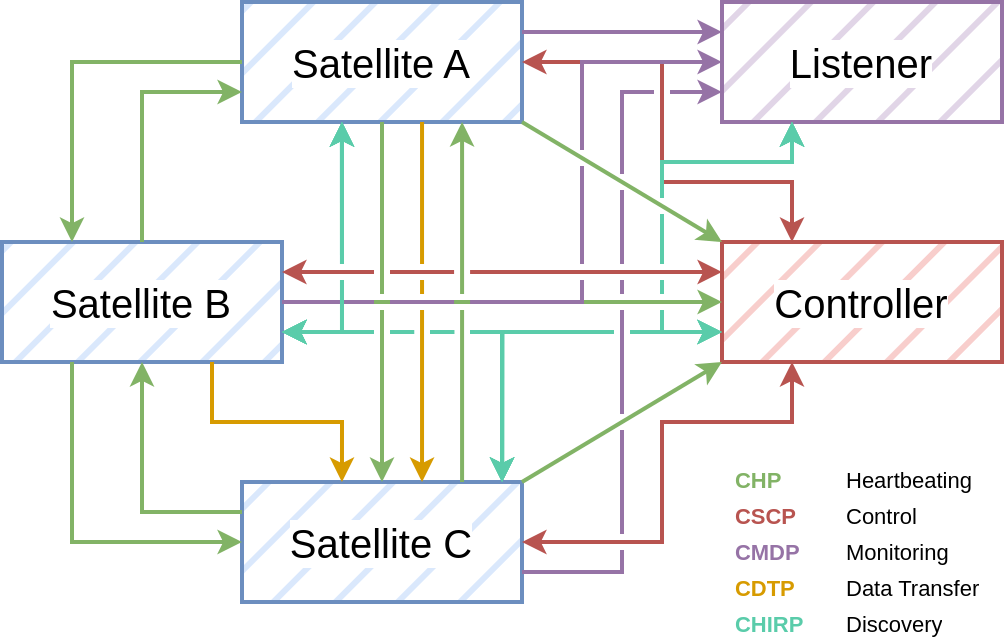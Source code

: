<mxfile version="24.9.1">
  <diagram name="Page-1" id="BqL3keySgc6t3MuOOJZP">
    <mxGraphModel dx="759" dy="382" grid="1" gridSize="10" guides="1" tooltips="1" connect="1" arrows="1" fold="1" page="1" pageScale="1" pageWidth="560" pageHeight="360" math="0" shadow="0">
      <root>
        <mxCell id="0" />
        <mxCell id="1" style="locked=1;" parent="0" />
        <object label="Satellites" id="xeswV9jp_O2CNcTLCLhd-55">
          <mxCell style="locked=1;" parent="0" />
        </object>
        <mxCell id="xeswV9jp_O2CNcTLCLhd-56" value="" style="group" parent="xeswV9jp_O2CNcTLCLhd-55" vertex="1" connectable="0">
          <mxGeometry x="150" y="30" width="140" height="60" as="geometry" />
        </mxCell>
        <mxCell id="xeswV9jp_O2CNcTLCLhd-57" value="" style="rounded=0;whiteSpace=wrap;html=1;strokeWidth=2;fillWeight=4;hachureGap=8;hachureAngle=45;fillColor=#dae8fc;shadow=0;glass=0;fillStyle=hatch;strokeColor=#6c8ebf;fixDash=0;" parent="xeswV9jp_O2CNcTLCLhd-56" vertex="1">
          <mxGeometry width="140" height="60" as="geometry" />
        </mxCell>
        <mxCell id="xeswV9jp_O2CNcTLCLhd-58" value="&lt;font style=&quot;font-size: 20px;&quot;&gt;Satellite A&lt;br&gt;&lt;/font&gt;" style="text;strokeColor=none;align=center;fillColor=none;html=1;verticalAlign=middle;whiteSpace=wrap;rounded=0;labelBackgroundColor=default;labelBorderColor=none;textShadow=0;movable=1;resizable=1;rotatable=1;deletable=1;editable=1;locked=0;connectable=1;" parent="xeswV9jp_O2CNcTLCLhd-56" vertex="1">
          <mxGeometry x="16.333" y="15" width="107.333" height="30" as="geometry" />
        </mxCell>
        <mxCell id="xeswV9jp_O2CNcTLCLhd-59" value="" style="group" parent="xeswV9jp_O2CNcTLCLhd-55" vertex="1" connectable="0">
          <mxGeometry x="150" y="270" width="140" height="60" as="geometry" />
        </mxCell>
        <mxCell id="xeswV9jp_O2CNcTLCLhd-60" value="" style="rounded=0;whiteSpace=wrap;html=1;strokeWidth=2;fillWeight=4;hachureGap=8;hachureAngle=45;fillColor=#dae8fc;shadow=0;glass=0;fillStyle=hatch;strokeColor=#6c8ebf;fixDash=0;" parent="xeswV9jp_O2CNcTLCLhd-59" vertex="1">
          <mxGeometry width="140" height="60" as="geometry" />
        </mxCell>
        <mxCell id="xeswV9jp_O2CNcTLCLhd-61" value="&lt;font style=&quot;font-size: 20px;&quot;&gt;Satellite C&lt;br&gt;&lt;/font&gt;" style="text;strokeColor=none;align=center;fillColor=none;html=1;verticalAlign=middle;whiteSpace=wrap;rounded=0;labelBackgroundColor=default;labelBorderColor=none;textShadow=0;movable=1;resizable=1;rotatable=1;deletable=1;editable=1;locked=0;connectable=1;" parent="xeswV9jp_O2CNcTLCLhd-59" vertex="1">
          <mxGeometry x="16.333" y="15" width="107.333" height="30" as="geometry" />
        </mxCell>
        <mxCell id="xeswV9jp_O2CNcTLCLhd-67" value="" style="group" parent="xeswV9jp_O2CNcTLCLhd-55" vertex="1" connectable="0">
          <mxGeometry x="30" y="150" width="140" height="60" as="geometry" />
        </mxCell>
        <mxCell id="xeswV9jp_O2CNcTLCLhd-68" value="" style="rounded=0;whiteSpace=wrap;html=1;strokeWidth=2;fillWeight=4;hachureGap=8;hachureAngle=45;fillColor=#dae8fc;shadow=0;glass=0;fillStyle=hatch;strokeColor=#6c8ebf;fixDash=0;" parent="xeswV9jp_O2CNcTLCLhd-67" vertex="1">
          <mxGeometry width="140" height="60" as="geometry" />
        </mxCell>
        <mxCell id="xeswV9jp_O2CNcTLCLhd-69" value="&lt;font style=&quot;font-size: 20px;&quot;&gt;Satellite B&lt;br&gt;&lt;/font&gt;" style="text;strokeColor=none;align=center;fillColor=none;html=1;verticalAlign=middle;whiteSpace=wrap;rounded=0;labelBackgroundColor=default;labelBorderColor=none;textShadow=0;movable=1;resizable=1;rotatable=1;deletable=1;editable=1;locked=0;connectable=1;" parent="xeswV9jp_O2CNcTLCLhd-67" vertex="1">
          <mxGeometry x="16.333" y="15" width="107.333" height="30" as="geometry" />
        </mxCell>
        <mxCell id="xeswV9jp_O2CNcTLCLhd-87" value="Controller" style="locked=1;" parent="0" />
        <mxCell id="xeswV9jp_O2CNcTLCLhd-88" value="" style="group;fillColor=none;strokeColor=#b85450;" parent="xeswV9jp_O2CNcTLCLhd-87" vertex="1" connectable="0">
          <mxGeometry x="390" y="150" width="140" height="60" as="geometry" />
        </mxCell>
        <mxCell id="xeswV9jp_O2CNcTLCLhd-89" value="" style="rounded=0;whiteSpace=wrap;html=1;strokeWidth=2;fillWeight=4;hachureGap=8;hachureAngle=45;fillColor=#f8cecc;shadow=0;glass=0;fillStyle=hatch;strokeColor=#b85450;fixDash=0;" parent="xeswV9jp_O2CNcTLCLhd-88" vertex="1">
          <mxGeometry width="140" height="60" as="geometry" />
        </mxCell>
        <mxCell id="xeswV9jp_O2CNcTLCLhd-90" value="&lt;font style=&quot;font-size: 20px;&quot;&gt;Controller&lt;br&gt;&lt;/font&gt;" style="text;strokeColor=none;align=center;fillColor=none;html=1;verticalAlign=middle;whiteSpace=wrap;rounded=0;labelBackgroundColor=default;labelBorderColor=none;textShadow=0;movable=1;resizable=1;rotatable=1;deletable=1;editable=1;locked=0;connectable=1;" parent="xeswV9jp_O2CNcTLCLhd-88" vertex="1">
          <mxGeometry x="16.333" y="15" width="107.333" height="30" as="geometry" />
        </mxCell>
        <mxCell id="Gijpo5K5FCFng6KiPu0B-9" value="Legend" style="locked=1;" parent="0" />
        <mxCell id="Gijpo5K5FCFng6KiPu0B-37" value="" style="shape=table;startSize=10;container=1;collapsible=0;childLayout=tableLayout;fontFamily=Helvetica;fontSize=11;fontColor=default;labelBackgroundColor=none;strokeColor=none;align=left;fillStyle=solid;" vertex="1" parent="Gijpo5K5FCFng6KiPu0B-9">
          <mxGeometry x="370" y="250" width="160" height="100" as="geometry" />
        </mxCell>
        <mxCell id="Gijpo5K5FCFng6KiPu0B-38" value="" style="shape=tableRow;horizontal=0;startSize=0;swimlaneHead=0;swimlaneBody=0;strokeColor=inherit;top=0;left=0;bottom=0;right=0;collapsible=0;dropTarget=0;fillColor=none;points=[[0,0.5],[1,0.5]];portConstraint=eastwest;fontFamily=Helvetica;fontSize=11;fontColor=default;labelBackgroundColor=default;" vertex="1" parent="Gijpo5K5FCFng6KiPu0B-37">
          <mxGeometry y="10" width="160" height="18" as="geometry" />
        </mxCell>
        <mxCell id="Gijpo5K5FCFng6KiPu0B-39" value="&lt;div align=&quot;left&quot;&gt;&lt;span style=&quot;white-space: pre;&quot;&gt;&#x9;&lt;/span&gt;CHP&lt;/div&gt;" style="shape=partialRectangle;html=1;whiteSpace=wrap;connectable=0;strokeColor=inherit;overflow=hidden;fillColor=default;top=0;left=0;bottom=0;right=0;pointerEvents=1;fontFamily=Helvetica;fontSize=11;fontColor=#82B366;labelBackgroundColor=none;align=left;fillStyle=solid;fontStyle=1" vertex="1" parent="Gijpo5K5FCFng6KiPu0B-38">
          <mxGeometry width="80" height="18" as="geometry">
            <mxRectangle width="80" height="18" as="alternateBounds" />
          </mxGeometry>
        </mxCell>
        <mxCell id="Gijpo5K5FCFng6KiPu0B-40" value="Heartbeating" style="shape=partialRectangle;connectable=0;strokeColor=inherit;overflow=hidden;fillColor=default;top=0;left=0;bottom=0;right=0;pointerEvents=1;fontFamily=Helvetica;fontSize=11;fontColor=default;labelBackgroundColor=default;align=left;fillStyle=solid;whiteSpace=wrap;html=1;verticalAlign=bottom;" vertex="1" parent="Gijpo5K5FCFng6KiPu0B-38">
          <mxGeometry x="80" width="80" height="18" as="geometry">
            <mxRectangle width="80" height="18" as="alternateBounds" />
          </mxGeometry>
        </mxCell>
        <mxCell id="Gijpo5K5FCFng6KiPu0B-41" value="" style="shape=tableRow;horizontal=0;startSize=0;swimlaneHead=0;swimlaneBody=0;strokeColor=inherit;top=0;left=0;bottom=0;right=0;collapsible=0;dropTarget=0;fillColor=none;points=[[0,0.5],[1,0.5]];portConstraint=eastwest;fontFamily=Helvetica;fontSize=11;fontColor=default;labelBackgroundColor=default;verticalAlign=bottom;" vertex="1" parent="Gijpo5K5FCFng6KiPu0B-37">
          <mxGeometry y="28" width="160" height="18" as="geometry" />
        </mxCell>
        <mxCell id="Gijpo5K5FCFng6KiPu0B-42" value="&lt;div align=&quot;left&quot;&gt;&lt;span style=&quot;white-space: pre;&quot;&gt;&#x9;&lt;/span&gt;CSCP&lt;/div&gt;" style="shape=partialRectangle;html=1;whiteSpace=wrap;connectable=0;strokeColor=inherit;overflow=hidden;fillColor=default;top=0;left=0;bottom=0;right=0;pointerEvents=1;fontFamily=Helvetica;fontSize=11;fontColor=#B85450;labelBackgroundColor=none;align=left;fillStyle=solid;fontStyle=1" vertex="1" parent="Gijpo5K5FCFng6KiPu0B-41">
          <mxGeometry width="80" height="18" as="geometry">
            <mxRectangle width="80" height="18" as="alternateBounds" />
          </mxGeometry>
        </mxCell>
        <mxCell id="Gijpo5K5FCFng6KiPu0B-43" value="Control" style="shape=partialRectangle;html=1;whiteSpace=wrap;connectable=0;strokeColor=inherit;overflow=hidden;fillColor=default;top=0;left=0;bottom=0;right=0;pointerEvents=1;fontFamily=Helvetica;fontSize=11;fontColor=default;labelBackgroundColor=default;align=left;fillStyle=solid;" vertex="1" parent="Gijpo5K5FCFng6KiPu0B-41">
          <mxGeometry x="80" width="80" height="18" as="geometry">
            <mxRectangle width="80" height="18" as="alternateBounds" />
          </mxGeometry>
        </mxCell>
        <mxCell id="Gijpo5K5FCFng6KiPu0B-44" value="" style="shape=tableRow;horizontal=0;startSize=0;swimlaneHead=0;swimlaneBody=0;strokeColor=inherit;top=0;left=0;bottom=0;right=0;collapsible=0;dropTarget=0;fillColor=none;points=[[0,0.5],[1,0.5]];portConstraint=eastwest;fontFamily=Helvetica;fontSize=11;fontColor=default;labelBackgroundColor=default;" vertex="1" parent="Gijpo5K5FCFng6KiPu0B-37">
          <mxGeometry y="46" width="160" height="18" as="geometry" />
        </mxCell>
        <mxCell id="Gijpo5K5FCFng6KiPu0B-45" value="&lt;div align=&quot;left&quot;&gt;&lt;span style=&quot;white-space: pre;&quot;&gt;&#x9;&lt;/span&gt;CMDP&lt;/div&gt;" style="shape=partialRectangle;html=1;whiteSpace=wrap;connectable=0;strokeColor=inherit;overflow=hidden;fillColor=default;top=0;left=0;bottom=0;right=0;pointerEvents=1;fontFamily=Helvetica;fontSize=11;fontColor=#9673A6;labelBackgroundColor=none;align=left;fillStyle=solid;fontStyle=1" vertex="1" parent="Gijpo5K5FCFng6KiPu0B-44">
          <mxGeometry width="80" height="18" as="geometry">
            <mxRectangle width="80" height="18" as="alternateBounds" />
          </mxGeometry>
        </mxCell>
        <mxCell id="Gijpo5K5FCFng6KiPu0B-46" value="Monitoring" style="shape=partialRectangle;html=1;whiteSpace=wrap;connectable=0;strokeColor=inherit;overflow=hidden;fillColor=default;top=0;left=0;bottom=0;right=0;pointerEvents=1;fontFamily=Helvetica;fontSize=11;fontColor=default;labelBackgroundColor=default;align=left;fillStyle=solid;verticalAlign=bottom;" vertex="1" parent="Gijpo5K5FCFng6KiPu0B-44">
          <mxGeometry x="80" width="80" height="18" as="geometry">
            <mxRectangle width="80" height="18" as="alternateBounds" />
          </mxGeometry>
        </mxCell>
        <mxCell id="Gijpo5K5FCFng6KiPu0B-47" value="" style="shape=tableRow;horizontal=0;startSize=0;swimlaneHead=0;swimlaneBody=0;strokeColor=inherit;top=0;left=0;bottom=0;right=0;collapsible=0;dropTarget=0;fillColor=none;points=[[0,0.5],[1,0.5]];portConstraint=eastwest;fontFamily=Helvetica;fontSize=11;fontColor=default;labelBackgroundColor=default;" vertex="1" parent="Gijpo5K5FCFng6KiPu0B-37">
          <mxGeometry y="64" width="160" height="18" as="geometry" />
        </mxCell>
        <mxCell id="Gijpo5K5FCFng6KiPu0B-48" value="&lt;div align=&quot;left&quot;&gt;&lt;span style=&quot;white-space: pre;&quot;&gt;&#x9;&lt;/span&gt;CDTP&lt;/div&gt;" style="shape=partialRectangle;html=1;whiteSpace=wrap;connectable=0;strokeColor=inherit;overflow=hidden;fillColor=default;top=0;left=0;bottom=0;right=0;pointerEvents=1;fontFamily=Helvetica;fontSize=11;fontColor=#D79B00;labelBackgroundColor=none;align=left;fillStyle=solid;fontStyle=1" vertex="1" parent="Gijpo5K5FCFng6KiPu0B-47">
          <mxGeometry width="80" height="18" as="geometry">
            <mxRectangle width="80" height="18" as="alternateBounds" />
          </mxGeometry>
        </mxCell>
        <mxCell id="Gijpo5K5FCFng6KiPu0B-49" value="Data Transfer" style="shape=partialRectangle;html=1;whiteSpace=wrap;connectable=0;strokeColor=inherit;overflow=hidden;fillColor=default;top=0;left=0;bottom=0;right=0;pointerEvents=1;fontFamily=Helvetica;fontSize=11;fontColor=default;labelBackgroundColor=default;align=left;fillStyle=solid;verticalAlign=bottom;" vertex="1" parent="Gijpo5K5FCFng6KiPu0B-47">
          <mxGeometry x="80" width="80" height="18" as="geometry">
            <mxRectangle width="80" height="18" as="alternateBounds" />
          </mxGeometry>
        </mxCell>
        <mxCell id="Gijpo5K5FCFng6KiPu0B-50" value="" style="shape=tableRow;horizontal=0;startSize=0;swimlaneHead=0;swimlaneBody=0;strokeColor=inherit;top=0;left=0;bottom=0;right=0;collapsible=0;dropTarget=0;fillColor=none;points=[[0,0.5],[1,0.5]];portConstraint=eastwest;fontFamily=Helvetica;fontSize=11;fontColor=default;labelBackgroundColor=default;" vertex="1" parent="Gijpo5K5FCFng6KiPu0B-37">
          <mxGeometry y="82" width="160" height="18" as="geometry" />
        </mxCell>
        <mxCell id="Gijpo5K5FCFng6KiPu0B-51" value="&lt;div align=&quot;left&quot;&gt;&lt;font color=&quot;#5accaa&quot;&gt;&lt;span style=&quot;white-space: pre;&quot;&gt;&#x9;&lt;/span&gt;CHIRP&lt;/font&gt;&lt;/div&gt;" style="shape=partialRectangle;html=1;whiteSpace=wrap;connectable=0;strokeColor=inherit;overflow=hidden;fillColor=default;top=0;left=0;bottom=0;right=0;pointerEvents=1;fontFamily=Helvetica;fontSize=11;fontColor=#6C8EBF;labelBackgroundColor=none;align=left;fillStyle=solid;fontStyle=1" vertex="1" parent="Gijpo5K5FCFng6KiPu0B-50">
          <mxGeometry width="80" height="18" as="geometry">
            <mxRectangle width="80" height="18" as="alternateBounds" />
          </mxGeometry>
        </mxCell>
        <mxCell id="Gijpo5K5FCFng6KiPu0B-52" value="Discovery" style="shape=partialRectangle;html=1;whiteSpace=wrap;connectable=0;strokeColor=inherit;overflow=hidden;fillColor=default;top=0;left=0;bottom=0;right=0;pointerEvents=1;fontFamily=Helvetica;fontSize=11;fontColor=default;labelBackgroundColor=default;align=left;fillStyle=solid;verticalAlign=bottom;" vertex="1" parent="Gijpo5K5FCFng6KiPu0B-50">
          <mxGeometry x="80" width="80" height="18" as="geometry">
            <mxRectangle width="80" height="18" as="alternateBounds" />
          </mxGeometry>
        </mxCell>
        <mxCell id="xeswV9jp_O2CNcTLCLhd-77" value="CHP" style="locked=1;" parent="0" />
        <mxCell id="xeswV9jp_O2CNcTLCLhd-78" style="edgeStyle=none;rounded=0;orthogonalLoop=1;jettySize=auto;html=1;exitX=1;exitY=1;exitDx=0;exitDy=0;entryX=0;entryY=0;entryDx=0;entryDy=0;elbow=vertical;strokeWidth=2;fillColor=#d5e8d4;strokeColor=#82b366;gradientColor=#97d077;align=center;verticalAlign=middle;fontFamily=Helvetica;fontSize=11;fontColor=default;labelBackgroundColor=default;jumpStyle=gap;endArrow=classic;" parent="xeswV9jp_O2CNcTLCLhd-77" source="xeswV9jp_O2CNcTLCLhd-57" target="xeswV9jp_O2CNcTLCLhd-89" edge="1">
          <mxGeometry relative="1" as="geometry">
            <mxPoint x="290" y="60" as="sourcePoint" />
            <mxPoint x="390" y="165" as="targetPoint" />
          </mxGeometry>
        </mxCell>
        <mxCell id="xeswV9jp_O2CNcTLCLhd-79" style="edgeStyle=none;rounded=0;orthogonalLoop=1;jettySize=auto;html=1;exitX=1;exitY=0;exitDx=0;exitDy=0;entryX=0;entryY=1;entryDx=0;entryDy=0;fillColor=#d5e8d4;gradientColor=#97d077;strokeColor=#82b366;strokeWidth=2;align=center;verticalAlign=middle;fontFamily=Helvetica;fontSize=11;fontColor=default;labelBackgroundColor=default;jumpStyle=gap;endArrow=classic;" parent="xeswV9jp_O2CNcTLCLhd-77" source="xeswV9jp_O2CNcTLCLhd-60" target="xeswV9jp_O2CNcTLCLhd-89" edge="1">
          <mxGeometry relative="1" as="geometry">
            <mxPoint x="290" y="300" as="sourcePoint" />
            <mxPoint x="390" y="195" as="targetPoint" />
          </mxGeometry>
        </mxCell>
        <mxCell id="xeswV9jp_O2CNcTLCLhd-80" style="edgeStyle=none;rounded=0;orthogonalLoop=1;jettySize=auto;html=1;exitX=1;exitY=0.5;exitDx=0;exitDy=0;entryX=0;entryY=0.5;entryDx=0;entryDy=0;fillColor=#d5e8d4;gradientColor=#97d077;strokeColor=#82b366;strokeWidth=2;align=center;verticalAlign=middle;fontFamily=Helvetica;fontSize=11;fontColor=default;labelBackgroundColor=default;jumpStyle=gap;endArrow=classic;" parent="xeswV9jp_O2CNcTLCLhd-77" source="xeswV9jp_O2CNcTLCLhd-68" target="xeswV9jp_O2CNcTLCLhd-89" edge="1">
          <mxGeometry relative="1" as="geometry">
            <mxPoint x="170" y="180" as="sourcePoint" />
            <mxPoint x="390" y="180" as="targetPoint" />
          </mxGeometry>
        </mxCell>
        <mxCell id="xeswV9jp_O2CNcTLCLhd-81" style="rounded=0;orthogonalLoop=1;jettySize=auto;html=1;exitX=0.5;exitY=0;exitDx=0;exitDy=0;entryX=0;entryY=0.75;entryDx=0;entryDy=0;sourcePerimeterSpacing=0;targetPerimeterSpacing=0;jumpStyle=gap;flowAnimation=0;strokeWidth=2;endSize=6;jumpSize=6;fillColor=#d5e8d4;strokeColor=#82b366;gradientColor=#97d077;align=center;verticalAlign=middle;fontFamily=Helvetica;fontSize=11;fontColor=default;labelBackgroundColor=default;edgeStyle=orthogonalEdgeStyle;endArrow=classic;" parent="xeswV9jp_O2CNcTLCLhd-77" source="xeswV9jp_O2CNcTLCLhd-68" target="xeswV9jp_O2CNcTLCLhd-57" edge="1">
          <mxGeometry relative="1" as="geometry">
            <mxPoint x="100" y="150" as="sourcePoint" />
            <mxPoint x="150" y="90" as="targetPoint" />
          </mxGeometry>
        </mxCell>
        <mxCell id="xeswV9jp_O2CNcTLCLhd-82" style="rounded=0;orthogonalLoop=1;jettySize=auto;html=1;entryX=0.25;entryY=0;entryDx=0;entryDy=0;fillColor=#d5e8d4;strokeColor=#82b366;strokeWidth=2;gradientColor=#97d077;align=center;verticalAlign=middle;fontFamily=Helvetica;fontSize=11;fontColor=default;labelBackgroundColor=default;edgeStyle=orthogonalEdgeStyle;jumpStyle=gap;endArrow=classic;exitX=0;exitY=0.5;exitDx=0;exitDy=0;" parent="xeswV9jp_O2CNcTLCLhd-77" source="xeswV9jp_O2CNcTLCLhd-57" target="xeswV9jp_O2CNcTLCLhd-68" edge="1">
          <mxGeometry relative="1" as="geometry">
            <mxPoint x="180" y="80" as="sourcePoint" />
            <mxPoint x="135" y="150" as="targetPoint" />
          </mxGeometry>
        </mxCell>
        <mxCell id="xeswV9jp_O2CNcTLCLhd-83" style="rounded=0;orthogonalLoop=1;jettySize=auto;html=1;exitX=0;exitY=0.25;exitDx=0;exitDy=0;entryX=0.5;entryY=1;entryDx=0;entryDy=0;strokeWidth=2;fillColor=#d5e8d4;gradientColor=#97d077;strokeColor=#82b366;align=center;verticalAlign=middle;fontFamily=Helvetica;fontSize=11;fontColor=default;labelBackgroundColor=default;edgeStyle=orthogonalEdgeStyle;jumpStyle=gap;endArrow=classic;" parent="xeswV9jp_O2CNcTLCLhd-77" source="xeswV9jp_O2CNcTLCLhd-60" target="xeswV9jp_O2CNcTLCLhd-68" edge="1">
          <mxGeometry relative="1" as="geometry">
            <mxPoint x="185" y="270" as="sourcePoint" />
            <mxPoint x="135" y="210" as="targetPoint" />
            <Array as="points">
              <mxPoint x="100" y="285" />
            </Array>
          </mxGeometry>
        </mxCell>
        <mxCell id="xeswV9jp_O2CNcTLCLhd-84" style="rounded=0;orthogonalLoop=1;jettySize=auto;html=1;exitX=0.25;exitY=1;exitDx=0;exitDy=0;entryX=0;entryY=0.5;entryDx=0;entryDy=0;fillColor=#d5e8d4;gradientColor=#97d077;strokeColor=#82b366;strokeWidth=2;align=center;verticalAlign=middle;fontFamily=Helvetica;fontSize=11;fontColor=default;labelBackgroundColor=default;edgeStyle=orthogonalEdgeStyle;jumpStyle=gap;endArrow=classic;" parent="xeswV9jp_O2CNcTLCLhd-77" source="xeswV9jp_O2CNcTLCLhd-68" target="xeswV9jp_O2CNcTLCLhd-60" edge="1">
          <mxGeometry relative="1" as="geometry">
            <mxPoint x="100" y="210" as="sourcePoint" />
            <mxPoint x="150" y="270" as="targetPoint" />
          </mxGeometry>
        </mxCell>
        <mxCell id="xeswV9jp_O2CNcTLCLhd-85" style="rounded=0;orthogonalLoop=1;jettySize=auto;html=1;exitX=0.5;exitY=1;exitDx=0;exitDy=0;entryX=0.5;entryY=0;entryDx=0;entryDy=0;fillColor=#d5e8d4;gradientColor=#97d077;strokeColor=#82b366;strokeWidth=2;elbow=vertical;jumpStyle=gap;" parent="xeswV9jp_O2CNcTLCLhd-77" source="xeswV9jp_O2CNcTLCLhd-57" target="xeswV9jp_O2CNcTLCLhd-60" edge="1">
          <mxGeometry relative="1" as="geometry">
            <mxPoint x="220" y="90" as="sourcePoint" />
            <mxPoint x="220" y="270" as="targetPoint" />
          </mxGeometry>
        </mxCell>
        <mxCell id="xeswV9jp_O2CNcTLCLhd-86" style="edgeStyle=none;rounded=0;orthogonalLoop=1;jettySize=auto;html=1;exitX=0.786;exitY=0;exitDx=0;exitDy=0;entryX=0.786;entryY=1;entryDx=0;entryDy=0;strokeWidth=2;fillColor=#d5e8d4;gradientColor=#97d077;strokeColor=#82b366;jumpStyle=gap;entryPerimeter=0;exitPerimeter=0;" parent="xeswV9jp_O2CNcTLCLhd-77" source="xeswV9jp_O2CNcTLCLhd-60" target="xeswV9jp_O2CNcTLCLhd-57" edge="1">
          <mxGeometry relative="1" as="geometry">
            <mxPoint x="255" y="270" as="sourcePoint" />
            <mxPoint x="255" y="90" as="targetPoint" />
          </mxGeometry>
        </mxCell>
        <mxCell id="xeswV9jp_O2CNcTLCLhd-93" value="CSCP" style="locked=1;" parent="0" />
        <mxCell id="xeswV9jp_O2CNcTLCLhd-99" style="edgeStyle=orthogonalEdgeStyle;shape=connector;rounded=0;jumpStyle=gap;orthogonalLoop=1;jettySize=auto;html=1;exitX=0;exitY=0.25;exitDx=0;exitDy=0;entryX=1;entryY=0.25;entryDx=0;entryDy=0;strokeColor=#b85450;strokeWidth=2;align=center;verticalAlign=middle;fontFamily=Helvetica;fontSize=11;fontColor=default;labelBackgroundColor=default;elbow=vertical;endArrow=classic;fillColor=#f8cecc;gradientColor=#ea6b66;startArrow=classic;startFill=1;" parent="xeswV9jp_O2CNcTLCLhd-93" source="xeswV9jp_O2CNcTLCLhd-89" target="xeswV9jp_O2CNcTLCLhd-68" edge="1">
          <mxGeometry relative="1" as="geometry" />
        </mxCell>
        <mxCell id="xeswV9jp_O2CNcTLCLhd-101" style="shape=connector;rounded=0;jumpStyle=gap;orthogonalLoop=1;jettySize=auto;html=1;exitX=0.25;exitY=0;exitDx=0;exitDy=0;entryX=1;entryY=0.5;entryDx=0;entryDy=0;strokeColor=#b85450;strokeWidth=2;align=center;verticalAlign=middle;fontFamily=Helvetica;fontSize=11;fontColor=default;labelBackgroundColor=default;elbow=vertical;endArrow=classic;fillColor=#f8cecc;gradientColor=#ea6b66;startArrow=classic;startFill=1;edgeStyle=orthogonalEdgeStyle;" parent="xeswV9jp_O2CNcTLCLhd-93" source="xeswV9jp_O2CNcTLCLhd-89" target="xeswV9jp_O2CNcTLCLhd-57" edge="1">
          <mxGeometry relative="1" as="geometry">
            <Array as="points">
              <mxPoint x="425" y="120" />
              <mxPoint x="360" y="120" />
              <mxPoint x="360" y="60" />
            </Array>
          </mxGeometry>
        </mxCell>
        <mxCell id="xeswV9jp_O2CNcTLCLhd-102" style="shape=connector;rounded=0;jumpStyle=gap;orthogonalLoop=1;jettySize=auto;html=1;exitX=1;exitY=0.5;exitDx=0;exitDy=0;entryX=0.25;entryY=1;entryDx=0;entryDy=0;strokeColor=#b85450;strokeWidth=2;align=center;verticalAlign=middle;fontFamily=Helvetica;fontSize=11;fontColor=default;labelBackgroundColor=default;elbow=vertical;endArrow=classic;fillColor=#f8cecc;gradientColor=#ea6b66;startArrow=classic;startFill=1;edgeStyle=orthogonalEdgeStyle;" parent="xeswV9jp_O2CNcTLCLhd-93" source="xeswV9jp_O2CNcTLCLhd-60" target="xeswV9jp_O2CNcTLCLhd-89" edge="1">
          <mxGeometry relative="1" as="geometry">
            <Array as="points">
              <mxPoint x="360" y="300" />
              <mxPoint x="360" y="240" />
              <mxPoint x="425" y="240" />
            </Array>
          </mxGeometry>
        </mxCell>
        <mxCell id="xeswV9jp_O2CNcTLCLhd-105" value="CMDP" style="locked=1;" parent="0" />
        <mxCell id="xeswV9jp_O2CNcTLCLhd-106" value="" style="group" parent="xeswV9jp_O2CNcTLCLhd-105" vertex="1" connectable="0">
          <mxGeometry x="390" y="30" width="140" height="60" as="geometry" />
        </mxCell>
        <mxCell id="xeswV9jp_O2CNcTLCLhd-107" value="" style="rounded=0;whiteSpace=wrap;html=1;strokeWidth=2;fillWeight=4;hachureGap=8;hachureAngle=45;fillColor=#e1d5e7;shadow=0;glass=0;fillStyle=hatch;strokeColor=#9673a6;fixDash=0;" parent="xeswV9jp_O2CNcTLCLhd-106" vertex="1">
          <mxGeometry width="140" height="60" as="geometry" />
        </mxCell>
        <mxCell id="xeswV9jp_O2CNcTLCLhd-108" value="&lt;font style=&quot;font-size: 20px;&quot;&gt;Listener&lt;br&gt;&lt;/font&gt;" style="text;strokeColor=none;align=center;fillColor=none;html=1;verticalAlign=middle;whiteSpace=wrap;rounded=0;labelBackgroundColor=default;labelBorderColor=none;textShadow=0;movable=1;resizable=1;rotatable=1;deletable=1;editable=1;locked=0;connectable=1;" parent="xeswV9jp_O2CNcTLCLhd-106" vertex="1">
          <mxGeometry x="16.333" y="15" width="107.333" height="30" as="geometry" />
        </mxCell>
        <mxCell id="xeswV9jp_O2CNcTLCLhd-109" style="edgeStyle=orthogonalEdgeStyle;shape=connector;rounded=0;jumpStyle=gap;orthogonalLoop=1;jettySize=auto;html=1;exitX=1;exitY=0.25;exitDx=0;exitDy=0;entryX=0;entryY=0.25;entryDx=0;entryDy=0;strokeColor=#9673a6;strokeWidth=2;align=center;verticalAlign=middle;fontFamily=Helvetica;fontSize=11;fontColor=default;labelBackgroundColor=default;elbow=vertical;endArrow=classic;fillColor=#e1d5e7;" parent="xeswV9jp_O2CNcTLCLhd-105" source="xeswV9jp_O2CNcTLCLhd-57" target="xeswV9jp_O2CNcTLCLhd-107" edge="1">
          <mxGeometry relative="1" as="geometry" />
        </mxCell>
        <mxCell id="xeswV9jp_O2CNcTLCLhd-110" style="edgeStyle=orthogonalEdgeStyle;shape=connector;rounded=0;jumpStyle=gap;orthogonalLoop=1;jettySize=auto;html=1;exitX=1;exitY=0.75;exitDx=0;exitDy=0;entryX=0;entryY=0.75;entryDx=0;entryDy=0;strokeColor=#9673a6;strokeWidth=2;align=center;verticalAlign=middle;fontFamily=Helvetica;fontSize=11;fontColor=default;labelBackgroundColor=default;elbow=vertical;endArrow=classic;fillColor=#e1d5e7;" parent="xeswV9jp_O2CNcTLCLhd-105" source="xeswV9jp_O2CNcTLCLhd-60" target="xeswV9jp_O2CNcTLCLhd-107" edge="1">
          <mxGeometry relative="1" as="geometry" />
        </mxCell>
        <mxCell id="xeswV9jp_O2CNcTLCLhd-111" style="edgeStyle=orthogonalEdgeStyle;shape=connector;rounded=0;jumpStyle=gap;orthogonalLoop=1;jettySize=auto;html=1;exitX=1;exitY=0.5;exitDx=0;exitDy=0;strokeColor=#9673a6;strokeWidth=2;align=center;verticalAlign=middle;fontFamily=Helvetica;fontSize=11;fontColor=default;labelBackgroundColor=default;elbow=vertical;endArrow=classic;fillColor=#e1d5e7;entryX=0;entryY=0.5;entryDx=0;entryDy=0;" parent="xeswV9jp_O2CNcTLCLhd-105" source="xeswV9jp_O2CNcTLCLhd-68" target="xeswV9jp_O2CNcTLCLhd-107" edge="1">
          <mxGeometry relative="1" as="geometry">
            <mxPoint x="180" y="180" as="sourcePoint" />
            <mxPoint x="380" y="60" as="targetPoint" />
            <Array as="points">
              <mxPoint x="320" y="180" />
              <mxPoint x="320" y="60" />
            </Array>
          </mxGeometry>
        </mxCell>
        <mxCell id="xeswV9jp_O2CNcTLCLhd-112" value="CDTP" style="locked=1;" parent="0" />
        <mxCell id="Gijpo5K5FCFng6KiPu0B-7" style="edgeStyle=orthogonalEdgeStyle;rounded=0;orthogonalLoop=1;jettySize=auto;html=1;entryX=0.357;entryY=0;entryDx=0;entryDy=0;entryPerimeter=0;exitX=0.75;exitY=1;exitDx=0;exitDy=0;strokeWidth=2;fillColor=#ffe6cc;strokeColor=#d79b00;jumpStyle=gap;" edge="1" parent="xeswV9jp_O2CNcTLCLhd-112" source="xeswV9jp_O2CNcTLCLhd-68" target="xeswV9jp_O2CNcTLCLhd-60">
          <mxGeometry relative="1" as="geometry">
            <mxPoint x="90" y="130.0" as="targetPoint" />
            <mxPoint x="180" y="200" as="sourcePoint" />
            <Array as="points">
              <mxPoint x="135" y="240" />
              <mxPoint x="200" y="240" />
            </Array>
          </mxGeometry>
        </mxCell>
        <mxCell id="Gijpo5K5FCFng6KiPu0B-8" style="edgeStyle=orthogonalEdgeStyle;rounded=0;orthogonalLoop=1;jettySize=auto;html=1;strokeWidth=2;fillColor=#ffe6cc;strokeColor=#d79b00;jumpStyle=gap;entryX=0.643;entryY=0;entryDx=0;entryDy=0;entryPerimeter=0;exitX=0.643;exitY=1;exitDx=0;exitDy=0;exitPerimeter=0;" edge="1" parent="xeswV9jp_O2CNcTLCLhd-112" source="xeswV9jp_O2CNcTLCLhd-57" target="xeswV9jp_O2CNcTLCLhd-60">
          <mxGeometry relative="1" as="geometry">
            <mxPoint x="240" y="260" as="targetPoint" />
            <mxPoint x="240" y="90" as="sourcePoint" />
          </mxGeometry>
        </mxCell>
        <mxCell id="Gijpo5K5FCFng6KiPu0B-55" value="CHIRP" style="locked=1;" parent="0" />
        <mxCell id="Gijpo5K5FCFng6KiPu0B-57" style="shape=connector;rounded=0;jumpStyle=gap;orthogonalLoop=1;jettySize=auto;html=1;strokeColor=#5ACCAA;strokeWidth=2;align=center;verticalAlign=middle;fontFamily=Helvetica;fontSize=11;fontColor=default;labelBackgroundColor=default;endArrow=classic;fillColor=#ffe6cc;entryX=0.357;entryY=1;entryDx=0;entryDy=0;entryPerimeter=0;edgeStyle=orthogonalEdgeStyle;elbow=vertical;exitX=0;exitY=0.75;exitDx=0;exitDy=0;startArrow=classic;startFill=1;" edge="1" parent="Gijpo5K5FCFng6KiPu0B-55" source="xeswV9jp_O2CNcTLCLhd-89" target="xeswV9jp_O2CNcTLCLhd-57">
          <mxGeometry relative="1" as="geometry">
            <mxPoint x="190" y="100" as="targetPoint" />
            <mxPoint x="360" y="200" as="sourcePoint" />
            <Array as="points">
              <mxPoint x="200" y="195" />
            </Array>
          </mxGeometry>
        </mxCell>
        <mxCell id="Gijpo5K5FCFng6KiPu0B-59" style="edgeStyle=orthogonalEdgeStyle;shape=connector;rounded=0;jumpStyle=gap;orthogonalLoop=1;jettySize=auto;html=1;exitX=0;exitY=0.75;exitDx=0;exitDy=0;entryX=0.929;entryY=0;entryDx=0;entryDy=0;entryPerimeter=0;strokeColor=#5ACCAA;strokeWidth=2;align=center;verticalAlign=middle;fontFamily=Helvetica;fontSize=11;fontColor=default;labelBackgroundColor=default;elbow=vertical;endArrow=classic;fillColor=#ffe6cc;startArrow=classic;startFill=1;" edge="1" parent="Gijpo5K5FCFng6KiPu0B-55" source="xeswV9jp_O2CNcTLCLhd-89" target="xeswV9jp_O2CNcTLCLhd-60">
          <mxGeometry relative="1" as="geometry" />
        </mxCell>
        <mxCell id="Gijpo5K5FCFng6KiPu0B-60" style="edgeStyle=orthogonalEdgeStyle;shape=connector;rounded=0;jumpStyle=gap;orthogonalLoop=1;jettySize=auto;html=1;exitX=0;exitY=0.75;exitDx=0;exitDy=0;entryX=1;entryY=0.75;entryDx=0;entryDy=0;strokeColor=#5ACCAA;strokeWidth=2;align=center;verticalAlign=middle;fontFamily=Helvetica;fontSize=11;fontColor=default;labelBackgroundColor=default;elbow=vertical;endArrow=classic;fillColor=#ffe6cc;startArrow=classic;startFill=1;" edge="1" parent="Gijpo5K5FCFng6KiPu0B-55" source="xeswV9jp_O2CNcTLCLhd-89" target="xeswV9jp_O2CNcTLCLhd-68">
          <mxGeometry relative="1" as="geometry" />
        </mxCell>
        <mxCell id="Gijpo5K5FCFng6KiPu0B-64" style="edgeStyle=orthogonalEdgeStyle;shape=connector;rounded=0;jumpStyle=gap;orthogonalLoop=1;jettySize=auto;html=1;entryX=0.25;entryY=1;entryDx=0;entryDy=0;strokeColor=#5ACCAA;strokeWidth=2;align=center;verticalAlign=middle;fontFamily=Helvetica;fontSize=11;fontColor=default;labelBackgroundColor=default;elbow=vertical;endArrow=classic;fillColor=#ffe6cc;startArrow=classic;startFill=1;exitX=1;exitY=0.75;exitDx=0;exitDy=0;" edge="1" parent="Gijpo5K5FCFng6KiPu0B-55" source="xeswV9jp_O2CNcTLCLhd-68" target="xeswV9jp_O2CNcTLCLhd-107">
          <mxGeometry relative="1" as="geometry">
            <mxPoint x="280" y="230" as="sourcePoint" />
            <Array as="points">
              <mxPoint x="360" y="195" />
              <mxPoint x="360" y="110" />
              <mxPoint x="425" y="110" />
            </Array>
          </mxGeometry>
        </mxCell>
        <mxCell id="Gijpo5K5FCFng6KiPu0B-66" style="edgeStyle=orthogonalEdgeStyle;shape=connector;rounded=0;jumpStyle=gap;orthogonalLoop=1;jettySize=auto;html=1;entryX=0.25;entryY=1;entryDx=0;entryDy=0;strokeColor=#5ACCAA;strokeWidth=2;align=center;verticalAlign=middle;fontFamily=Helvetica;fontSize=11;fontColor=default;labelBackgroundColor=default;elbow=vertical;startArrow=classic;startFill=1;endArrow=classic;fillColor=#ffe6cc;" edge="1" parent="Gijpo5K5FCFng6KiPu0B-55" source="xeswV9jp_O2CNcTLCLhd-60" target="xeswV9jp_O2CNcTLCLhd-107">
          <mxGeometry relative="1" as="geometry">
            <mxPoint x="280" y="270" as="sourcePoint" />
            <Array as="points">
              <mxPoint x="280" y="195" />
              <mxPoint x="360" y="195" />
              <mxPoint x="360" y="110" />
              <mxPoint x="425" y="110" />
            </Array>
          </mxGeometry>
        </mxCell>
        <mxCell id="Gijpo5K5FCFng6KiPu0B-70" style="edgeStyle=orthogonalEdgeStyle;shape=connector;rounded=0;jumpStyle=gap;orthogonalLoop=1;jettySize=auto;html=1;exitX=1;exitY=0.75;exitDx=0;exitDy=0;strokeColor=#5ACCAA;strokeWidth=2;align=center;verticalAlign=middle;fontFamily=Helvetica;fontSize=11;fontColor=default;labelBackgroundColor=default;elbow=vertical;startArrow=classic;startFill=1;endArrow=classic;fillColor=#ffe6cc;entryX=0.357;entryY=1;entryDx=0;entryDy=0;entryPerimeter=0;" edge="1" parent="Gijpo5K5FCFng6KiPu0B-55" source="xeswV9jp_O2CNcTLCLhd-68" target="xeswV9jp_O2CNcTLCLhd-57">
          <mxGeometry relative="1" as="geometry">
            <mxPoint x="200" y="110" as="targetPoint" />
          </mxGeometry>
        </mxCell>
        <mxCell id="Gijpo5K5FCFng6KiPu0B-73" style="edgeStyle=orthogonalEdgeStyle;shape=connector;rounded=0;jumpStyle=gap;orthogonalLoop=1;jettySize=auto;html=1;strokeColor=#5ACCAA;strokeWidth=2;align=center;verticalAlign=middle;fontFamily=Helvetica;fontSize=11;fontColor=default;labelBackgroundColor=default;elbow=vertical;startArrow=classic;startFill=1;endArrow=classic;fillColor=#ffe6cc;exitX=0.929;exitY=0;exitDx=0;exitDy=0;exitPerimeter=0;entryX=0.357;entryY=1;entryDx=0;entryDy=0;entryPerimeter=0;" edge="1" parent="Gijpo5K5FCFng6KiPu0B-55" source="xeswV9jp_O2CNcTLCLhd-60" target="xeswV9jp_O2CNcTLCLhd-57">
          <mxGeometry relative="1" as="geometry">
            <mxPoint x="200" y="120" as="targetPoint" />
            <mxPoint x="280" y="250" as="sourcePoint" />
            <Array as="points">
              <mxPoint x="280" y="195" />
              <mxPoint x="200" y="195" />
            </Array>
          </mxGeometry>
        </mxCell>
        <mxCell id="Gijpo5K5FCFng6KiPu0B-67" style="edgeStyle=orthogonalEdgeStyle;shape=connector;rounded=0;jumpStyle=gap;orthogonalLoop=1;jettySize=auto;html=1;exitX=0.25;exitY=1;exitDx=0;exitDy=0;strokeColor=#5ACCAA;strokeWidth=2;align=center;verticalAlign=middle;fontFamily=Helvetica;fontSize=11;fontColor=default;labelBackgroundColor=default;elbow=vertical;startArrow=classic;startFill=1;endArrow=classic;fillColor=#ffe6cc;entryX=1;entryY=0.75;entryDx=0;entryDy=0;" edge="1" parent="Gijpo5K5FCFng6KiPu0B-55" source="xeswV9jp_O2CNcTLCLhd-107" target="xeswV9jp_O2CNcTLCLhd-68">
          <mxGeometry relative="1" as="geometry">
            <mxPoint x="190" y="130" as="targetPoint" />
            <Array as="points">
              <mxPoint x="425" y="110" />
              <mxPoint x="360" y="110" />
              <mxPoint x="360" y="195" />
            </Array>
          </mxGeometry>
        </mxCell>
        <mxCell id="Gijpo5K5FCFng6KiPu0B-69" style="edgeStyle=orthogonalEdgeStyle;shape=connector;rounded=0;jumpStyle=gap;orthogonalLoop=1;jettySize=auto;html=1;exitX=0.25;exitY=1;exitDx=0;exitDy=0;strokeColor=#5ACCAA;strokeWidth=2;align=center;verticalAlign=middle;fontFamily=Helvetica;fontSize=11;fontColor=default;labelBackgroundColor=default;elbow=vertical;startArrow=classic;startFill=1;endArrow=classic;fillColor=#ffe6cc;" edge="1" parent="Gijpo5K5FCFng6KiPu0B-55" source="xeswV9jp_O2CNcTLCLhd-107" target="xeswV9jp_O2CNcTLCLhd-57">
          <mxGeometry relative="1" as="geometry">
            <mxPoint x="425" y="90" as="sourcePoint" />
            <mxPoint x="200" y="90" as="targetPoint" />
            <Array as="points">
              <mxPoint x="425" y="110" />
              <mxPoint x="360" y="110" />
              <mxPoint x="360" y="195" />
              <mxPoint x="200" y="195" />
            </Array>
          </mxGeometry>
        </mxCell>
        <mxCell id="Gijpo5K5FCFng6KiPu0B-72" style="edgeStyle=orthogonalEdgeStyle;shape=connector;rounded=0;jumpStyle=gap;orthogonalLoop=1;jettySize=auto;html=1;exitX=1;exitY=0.75;exitDx=0;exitDy=0;strokeColor=#5ACCAA;strokeWidth=2;align=center;verticalAlign=middle;fontFamily=Helvetica;fontSize=11;fontColor=default;labelBackgroundColor=default;elbow=vertical;startArrow=classic;startFill=1;endArrow=classic;fillColor=#ffe6cc;entryX=0.929;entryY=0;entryDx=0;entryDy=0;entryPerimeter=0;" edge="1" parent="Gijpo5K5FCFng6KiPu0B-55" source="xeswV9jp_O2CNcTLCLhd-68" target="xeswV9jp_O2CNcTLCLhd-60">
          <mxGeometry relative="1" as="geometry">
            <mxPoint x="300" y="260" as="targetPoint" />
            <mxPoint x="170" y="195" as="sourcePoint" />
          </mxGeometry>
        </mxCell>
      </root>
    </mxGraphModel>
  </diagram>
</mxfile>
